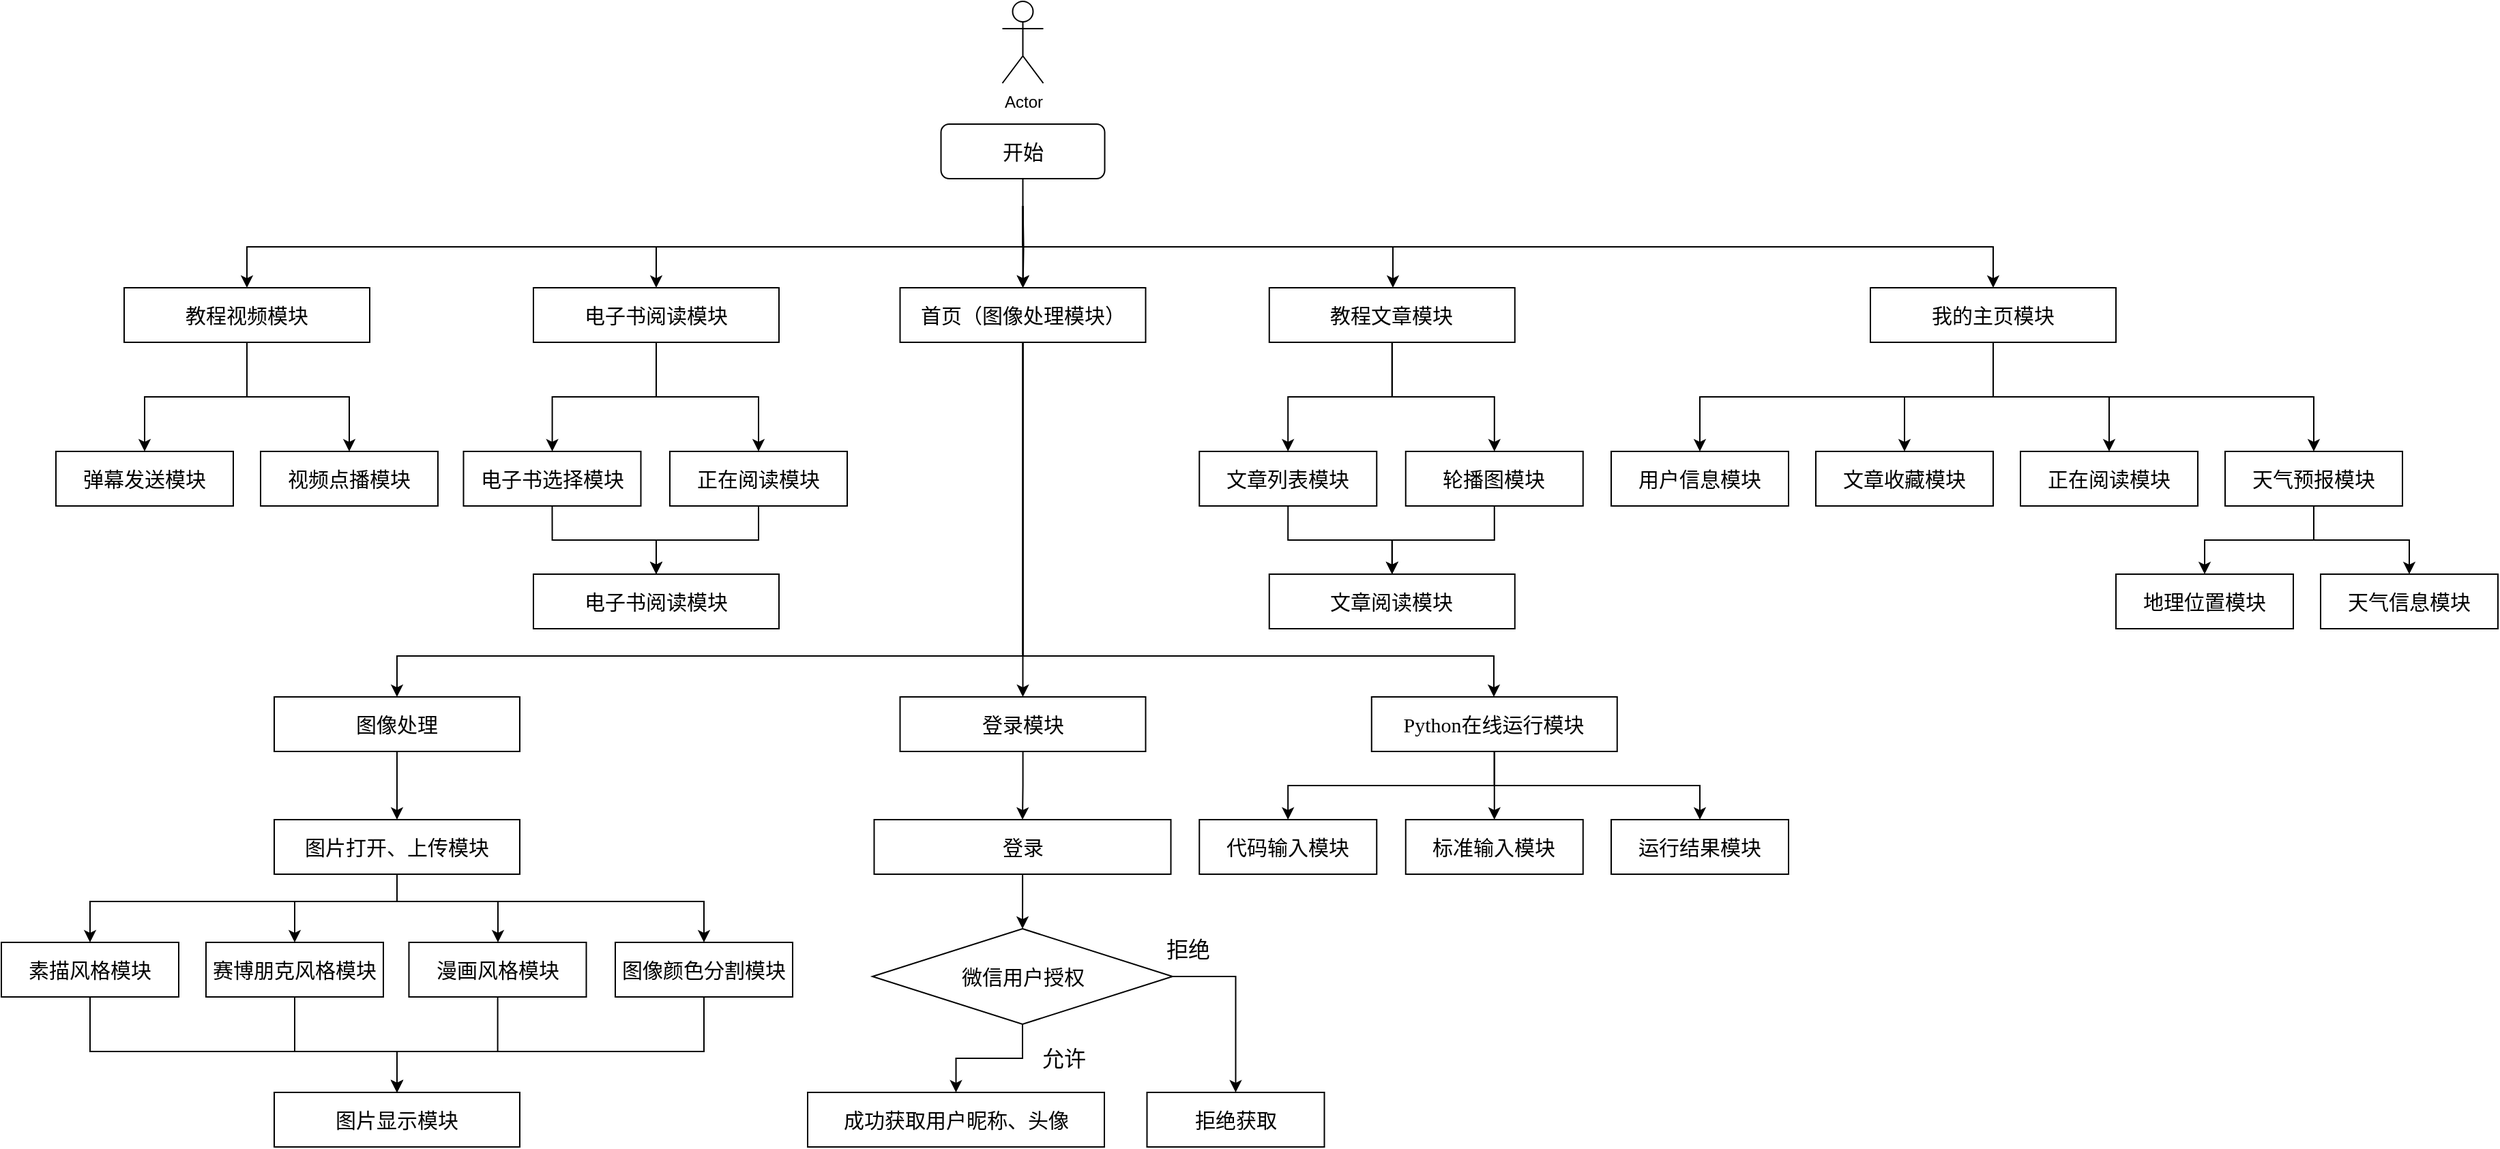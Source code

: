 <mxfile version="20.0.1" type="github">
  <diagram id="D1RPN2QE53cFAJwxmJvd" name="第 1 页">
    <mxGraphModel dx="4687" dy="1647" grid="1" gridSize="10" guides="1" tooltips="1" connect="1" arrows="1" fold="1" page="1" pageScale="1" pageWidth="2000" pageHeight="2000" math="0" shadow="0">
      <root>
        <mxCell id="0" />
        <mxCell id="1" parent="0" />
        <mxCell id="Kjfhgvf4wOYDhGiWFe_a-2" value="Actor" style="shape=umlActor;verticalLabelPosition=bottom;verticalAlign=top;html=1;" vertex="1" parent="1">
          <mxGeometry x="363.75" y="310" width="30" height="60" as="geometry" />
        </mxCell>
        <mxCell id="Kjfhgvf4wOYDhGiWFe_a-48" style="edgeStyle=orthogonalEdgeStyle;rounded=0;orthogonalLoop=1;jettySize=auto;html=1;fontFamily=Verdana;fontSize=16;" edge="1" parent="1" source="Kjfhgvf4wOYDhGiWFe_a-5" target="Kjfhgvf4wOYDhGiWFe_a-19">
          <mxGeometry relative="1" as="geometry" />
        </mxCell>
        <mxCell id="Kjfhgvf4wOYDhGiWFe_a-5" value="&lt;pre style=&quot;font-size: 15px;&quot;&gt;&lt;font face=&quot;Verdana&quot; style=&quot;font-size: 15px;&quot;&gt;开始&lt;/font&gt;&lt;/pre&gt;" style="rounded=1;whiteSpace=wrap;html=1;fontSize=15;fontStyle=0" vertex="1" parent="1">
          <mxGeometry x="318.75" y="400" width="120" height="40" as="geometry" />
        </mxCell>
        <mxCell id="Kjfhgvf4wOYDhGiWFe_a-22" value="" style="edgeStyle=orthogonalEdgeStyle;rounded=0;orthogonalLoop=1;jettySize=auto;html=1;fontFamily=Verdana;fontSize=16;" edge="1" parent="1" target="Kjfhgvf4wOYDhGiWFe_a-19">
          <mxGeometry relative="1" as="geometry">
            <mxPoint x="378.8" y="460" as="sourcePoint" />
          </mxGeometry>
        </mxCell>
        <mxCell id="Kjfhgvf4wOYDhGiWFe_a-26" style="edgeStyle=orthogonalEdgeStyle;rounded=0;orthogonalLoop=1;jettySize=auto;html=1;exitX=0.5;exitY=1;exitDx=0;exitDy=0;fontFamily=Verdana;fontSize=16;" edge="1" parent="1" target="Kjfhgvf4wOYDhGiWFe_a-24">
          <mxGeometry relative="1" as="geometry">
            <mxPoint x="378.75" y="460" as="sourcePoint" />
            <Array as="points">
              <mxPoint x="379" y="490" />
              <mxPoint x="650" y="490" />
            </Array>
          </mxGeometry>
        </mxCell>
        <mxCell id="Kjfhgvf4wOYDhGiWFe_a-28" style="edgeStyle=orthogonalEdgeStyle;rounded=0;orthogonalLoop=1;jettySize=auto;html=1;fontFamily=Verdana;fontSize=16;" edge="1" parent="1" target="Kjfhgvf4wOYDhGiWFe_a-23">
          <mxGeometry relative="1" as="geometry">
            <mxPoint x="378.8" y="460" as="sourcePoint" />
            <Array as="points">
              <mxPoint x="379" y="490" />
              <mxPoint x="110" y="490" />
            </Array>
          </mxGeometry>
        </mxCell>
        <mxCell id="Kjfhgvf4wOYDhGiWFe_a-29" style="edgeStyle=orthogonalEdgeStyle;rounded=0;orthogonalLoop=1;jettySize=auto;html=1;fontFamily=Verdana;fontSize=16;" edge="1" parent="1" target="Kjfhgvf4wOYDhGiWFe_a-25">
          <mxGeometry relative="1" as="geometry">
            <mxPoint x="378.8" y="460" as="sourcePoint" />
            <Array as="points">
              <mxPoint x="379" y="490" />
              <mxPoint x="1090" y="490" />
            </Array>
          </mxGeometry>
        </mxCell>
        <mxCell id="Kjfhgvf4wOYDhGiWFe_a-30" style="edgeStyle=orthogonalEdgeStyle;rounded=0;orthogonalLoop=1;jettySize=auto;html=1;entryX=0.5;entryY=0;entryDx=0;entryDy=0;fontFamily=Verdana;fontSize=16;" edge="1" parent="1" target="Kjfhgvf4wOYDhGiWFe_a-21">
          <mxGeometry relative="1" as="geometry">
            <mxPoint x="378.8" y="460" as="sourcePoint" />
            <Array as="points">
              <mxPoint x="379" y="490" />
              <mxPoint x="-190" y="490" />
            </Array>
          </mxGeometry>
        </mxCell>
        <mxCell id="Kjfhgvf4wOYDhGiWFe_a-54" style="edgeStyle=orthogonalEdgeStyle;rounded=0;orthogonalLoop=1;jettySize=auto;html=1;fontFamily=Verdana;fontSize=16;" edge="1" parent="1" source="Kjfhgvf4wOYDhGiWFe_a-19" target="Kjfhgvf4wOYDhGiWFe_a-33">
          <mxGeometry relative="1" as="geometry" />
        </mxCell>
        <mxCell id="Kjfhgvf4wOYDhGiWFe_a-56" style="edgeStyle=orthogonalEdgeStyle;rounded=0;orthogonalLoop=1;jettySize=auto;html=1;fontFamily=Verdana;fontSize=16;" edge="1" parent="1" source="Kjfhgvf4wOYDhGiWFe_a-19" target="Kjfhgvf4wOYDhGiWFe_a-46">
          <mxGeometry relative="1" as="geometry">
            <Array as="points">
              <mxPoint x="379" y="790" />
              <mxPoint x="724" y="790" />
            </Array>
          </mxGeometry>
        </mxCell>
        <mxCell id="Kjfhgvf4wOYDhGiWFe_a-57" style="edgeStyle=orthogonalEdgeStyle;rounded=0;orthogonalLoop=1;jettySize=auto;html=1;fontFamily=Verdana;fontSize=16;" edge="1" parent="1" source="Kjfhgvf4wOYDhGiWFe_a-19" target="Kjfhgvf4wOYDhGiWFe_a-31">
          <mxGeometry relative="1" as="geometry">
            <Array as="points">
              <mxPoint x="379" y="790" />
              <mxPoint x="-80" y="790" />
            </Array>
          </mxGeometry>
        </mxCell>
        <mxCell id="Kjfhgvf4wOYDhGiWFe_a-19" value="首页（图像处理模块）" style="rounded=0;whiteSpace=wrap;html=1;fontFamily=Verdana;fontSize=15;" vertex="1" parent="1">
          <mxGeometry x="288.75" y="520" width="180" height="40" as="geometry" />
        </mxCell>
        <mxCell id="Kjfhgvf4wOYDhGiWFe_a-59" value="" style="edgeStyle=orthogonalEdgeStyle;rounded=0;orthogonalLoop=1;jettySize=auto;html=1;fontFamily=Verdana;fontSize=16;" edge="1" parent="1" source="Kjfhgvf4wOYDhGiWFe_a-21" target="Kjfhgvf4wOYDhGiWFe_a-58">
          <mxGeometry relative="1" as="geometry" />
        </mxCell>
        <mxCell id="Kjfhgvf4wOYDhGiWFe_a-61" style="edgeStyle=orthogonalEdgeStyle;rounded=0;orthogonalLoop=1;jettySize=auto;html=1;entryX=0.5;entryY=0;entryDx=0;entryDy=0;fontFamily=Verdana;fontSize=16;" edge="1" parent="1" source="Kjfhgvf4wOYDhGiWFe_a-21" target="Kjfhgvf4wOYDhGiWFe_a-60">
          <mxGeometry relative="1" as="geometry" />
        </mxCell>
        <mxCell id="Kjfhgvf4wOYDhGiWFe_a-21" value="教程视频模块" style="rounded=0;whiteSpace=wrap;html=1;fontFamily=Verdana;fontSize=15;" vertex="1" parent="1">
          <mxGeometry x="-280" y="520" width="180" height="40" as="geometry" />
        </mxCell>
        <mxCell id="Kjfhgvf4wOYDhGiWFe_a-66" style="edgeStyle=orthogonalEdgeStyle;rounded=0;orthogonalLoop=1;jettySize=auto;html=1;fontFamily=Verdana;fontSize=16;" edge="1" parent="1" source="Kjfhgvf4wOYDhGiWFe_a-23" target="Kjfhgvf4wOYDhGiWFe_a-65">
          <mxGeometry relative="1" as="geometry" />
        </mxCell>
        <mxCell id="Kjfhgvf4wOYDhGiWFe_a-67" style="edgeStyle=orthogonalEdgeStyle;rounded=0;orthogonalLoop=1;jettySize=auto;html=1;entryX=0.5;entryY=0;entryDx=0;entryDy=0;fontFamily=Verdana;fontSize=16;" edge="1" parent="1" source="Kjfhgvf4wOYDhGiWFe_a-23" target="Kjfhgvf4wOYDhGiWFe_a-64">
          <mxGeometry relative="1" as="geometry" />
        </mxCell>
        <mxCell id="Kjfhgvf4wOYDhGiWFe_a-23" value="电子书阅读模块" style="rounded=0;whiteSpace=wrap;html=1;fontFamily=Verdana;fontSize=15;" vertex="1" parent="1">
          <mxGeometry x="20" y="520" width="180" height="40" as="geometry" />
        </mxCell>
        <mxCell id="Kjfhgvf4wOYDhGiWFe_a-85" value="" style="edgeStyle=orthogonalEdgeStyle;rounded=0;orthogonalLoop=1;jettySize=auto;html=1;fontFamily=Verdana;fontSize=16;" edge="1" parent="1" source="Kjfhgvf4wOYDhGiWFe_a-24" target="Kjfhgvf4wOYDhGiWFe_a-83">
          <mxGeometry relative="1" as="geometry" />
        </mxCell>
        <mxCell id="Kjfhgvf4wOYDhGiWFe_a-86" style="edgeStyle=orthogonalEdgeStyle;rounded=0;orthogonalLoop=1;jettySize=auto;html=1;fontFamily=Verdana;fontSize=16;" edge="1" parent="1" source="Kjfhgvf4wOYDhGiWFe_a-24" target="Kjfhgvf4wOYDhGiWFe_a-81">
          <mxGeometry relative="1" as="geometry" />
        </mxCell>
        <mxCell id="Kjfhgvf4wOYDhGiWFe_a-24" value="教程文章模块" style="rounded=0;whiteSpace=wrap;html=1;fontFamily=Verdana;fontSize=15;" vertex="1" parent="1">
          <mxGeometry x="559.38" y="520" width="180" height="40" as="geometry" />
        </mxCell>
        <mxCell id="Kjfhgvf4wOYDhGiWFe_a-89" style="edgeStyle=orthogonalEdgeStyle;rounded=0;orthogonalLoop=1;jettySize=auto;html=1;entryX=0.5;entryY=0;entryDx=0;entryDy=0;fontFamily=Verdana;fontSize=16;" edge="1" parent="1" source="Kjfhgvf4wOYDhGiWFe_a-25" target="Kjfhgvf4wOYDhGiWFe_a-87">
          <mxGeometry relative="1" as="geometry">
            <Array as="points">
              <mxPoint x="1090" y="600" />
              <mxPoint x="875" y="600" />
            </Array>
          </mxGeometry>
        </mxCell>
        <mxCell id="Kjfhgvf4wOYDhGiWFe_a-92" style="edgeStyle=orthogonalEdgeStyle;rounded=0;orthogonalLoop=1;jettySize=auto;html=1;entryX=0.5;entryY=0;entryDx=0;entryDy=0;fontFamily=Verdana;fontSize=16;" edge="1" parent="1" source="Kjfhgvf4wOYDhGiWFe_a-25" target="Kjfhgvf4wOYDhGiWFe_a-91">
          <mxGeometry relative="1" as="geometry" />
        </mxCell>
        <mxCell id="Kjfhgvf4wOYDhGiWFe_a-93" style="edgeStyle=orthogonalEdgeStyle;rounded=0;orthogonalLoop=1;jettySize=auto;html=1;fontFamily=Verdana;fontSize=16;" edge="1" parent="1" source="Kjfhgvf4wOYDhGiWFe_a-25" target="Kjfhgvf4wOYDhGiWFe_a-88">
          <mxGeometry relative="1" as="geometry" />
        </mxCell>
        <mxCell id="Kjfhgvf4wOYDhGiWFe_a-95" style="edgeStyle=orthogonalEdgeStyle;rounded=0;orthogonalLoop=1;jettySize=auto;html=1;fontFamily=Verdana;fontSize=16;" edge="1" parent="1" source="Kjfhgvf4wOYDhGiWFe_a-25" target="Kjfhgvf4wOYDhGiWFe_a-94">
          <mxGeometry relative="1" as="geometry">
            <Array as="points">
              <mxPoint x="1090" y="600" />
              <mxPoint x="1325" y="600" />
            </Array>
          </mxGeometry>
        </mxCell>
        <mxCell id="Kjfhgvf4wOYDhGiWFe_a-25" value="我的主页模块" style="rounded=0;whiteSpace=wrap;html=1;fontFamily=Verdana;fontSize=15;" vertex="1" parent="1">
          <mxGeometry x="1000" y="520" width="180" height="40" as="geometry" />
        </mxCell>
        <mxCell id="Kjfhgvf4wOYDhGiWFe_a-114" value="" style="edgeStyle=orthogonalEdgeStyle;rounded=0;orthogonalLoop=1;jettySize=auto;html=1;fontFamily=Verdana;fontSize=16;" edge="1" parent="1" source="Kjfhgvf4wOYDhGiWFe_a-31" target="Kjfhgvf4wOYDhGiWFe_a-113">
          <mxGeometry relative="1" as="geometry" />
        </mxCell>
        <mxCell id="Kjfhgvf4wOYDhGiWFe_a-31" value="图像处理" style="rounded=0;whiteSpace=wrap;html=1;fontFamily=Verdana;fontSize=15;" vertex="1" parent="1">
          <mxGeometry x="-170" y="820" width="180" height="40" as="geometry" />
        </mxCell>
        <mxCell id="Kjfhgvf4wOYDhGiWFe_a-55" style="edgeStyle=orthogonalEdgeStyle;rounded=0;orthogonalLoop=1;jettySize=auto;html=1;entryX=0.5;entryY=0;entryDx=0;entryDy=0;fontFamily=Verdana;fontSize=16;" edge="1" parent="1" source="Kjfhgvf4wOYDhGiWFe_a-33" target="Kjfhgvf4wOYDhGiWFe_a-36">
          <mxGeometry relative="1" as="geometry" />
        </mxCell>
        <mxCell id="Kjfhgvf4wOYDhGiWFe_a-33" value="登录模块" style="rounded=0;whiteSpace=wrap;html=1;fontFamily=Verdana;fontSize=15;" vertex="1" parent="1">
          <mxGeometry x="288.75" y="820" width="180" height="40" as="geometry" />
        </mxCell>
        <mxCell id="Kjfhgvf4wOYDhGiWFe_a-35" value="" style="edgeStyle=orthogonalEdgeStyle;rounded=0;orthogonalLoop=1;jettySize=auto;html=1;fontFamily=Verdana;fontSize=15;" edge="1" parent="1" source="Kjfhgvf4wOYDhGiWFe_a-36" target="Kjfhgvf4wOYDhGiWFe_a-40">
          <mxGeometry relative="1" as="geometry" />
        </mxCell>
        <mxCell id="Kjfhgvf4wOYDhGiWFe_a-36" value="登录" style="rounded=0;whiteSpace=wrap;html=1;fontFamily=Verdana;fontSize=15;" vertex="1" parent="1">
          <mxGeometry x="269.75" y="910" width="217.5" height="40" as="geometry" />
        </mxCell>
        <mxCell id="Kjfhgvf4wOYDhGiWFe_a-37" value="成功获取用户昵称、头像" style="rounded=0;whiteSpace=wrap;html=1;fontFamily=Verdana;fontSize=15;" vertex="1" parent="1">
          <mxGeometry x="221" y="1110" width="217.5" height="40" as="geometry" />
        </mxCell>
        <mxCell id="Kjfhgvf4wOYDhGiWFe_a-38" value="" style="edgeStyle=orthogonalEdgeStyle;rounded=0;orthogonalLoop=1;jettySize=auto;html=1;fontFamily=Verdana;fontSize=15;" edge="1" parent="1" source="Kjfhgvf4wOYDhGiWFe_a-40" target="Kjfhgvf4wOYDhGiWFe_a-37">
          <mxGeometry relative="1" as="geometry" />
        </mxCell>
        <mxCell id="Kjfhgvf4wOYDhGiWFe_a-39" value="" style="edgeStyle=orthogonalEdgeStyle;rounded=0;orthogonalLoop=1;jettySize=auto;html=1;fontFamily=Verdana;fontSize=16;" edge="1" parent="1" source="Kjfhgvf4wOYDhGiWFe_a-40" target="Kjfhgvf4wOYDhGiWFe_a-43">
          <mxGeometry relative="1" as="geometry">
            <Array as="points">
              <mxPoint x="534.75" y="1025" />
            </Array>
          </mxGeometry>
        </mxCell>
        <mxCell id="Kjfhgvf4wOYDhGiWFe_a-40" value="微信用户授权" style="rhombus;whiteSpace=wrap;html=1;fontFamily=Verdana;fontSize=15;" vertex="1" parent="1">
          <mxGeometry x="268.5" y="990" width="220" height="70" as="geometry" />
        </mxCell>
        <mxCell id="Kjfhgvf4wOYDhGiWFe_a-41" value="允许" style="text;html=1;strokeColor=none;fillColor=none;align=center;verticalAlign=middle;whiteSpace=wrap;rounded=0;fontFamily=Verdana;fontSize=16;" vertex="1" parent="1">
          <mxGeometry x="378.5" y="1070" width="60" height="30" as="geometry" />
        </mxCell>
        <mxCell id="Kjfhgvf4wOYDhGiWFe_a-42" value="拒绝" style="text;html=1;strokeColor=none;fillColor=none;align=center;verticalAlign=middle;whiteSpace=wrap;rounded=0;fontFamily=Verdana;fontSize=16;" vertex="1" parent="1">
          <mxGeometry x="469.75" y="990" width="60" height="30" as="geometry" />
        </mxCell>
        <mxCell id="Kjfhgvf4wOYDhGiWFe_a-43" value="拒绝获取" style="rounded=0;whiteSpace=wrap;html=1;fontFamily=Verdana;fontSize=15;" vertex="1" parent="1">
          <mxGeometry x="469.75" y="1110" width="130" height="40" as="geometry" />
        </mxCell>
        <mxCell id="Kjfhgvf4wOYDhGiWFe_a-105" style="edgeStyle=orthogonalEdgeStyle;rounded=0;orthogonalLoop=1;jettySize=auto;html=1;fontFamily=Verdana;fontSize=16;" edge="1" parent="1" source="Kjfhgvf4wOYDhGiWFe_a-46" target="Kjfhgvf4wOYDhGiWFe_a-102">
          <mxGeometry relative="1" as="geometry" />
        </mxCell>
        <mxCell id="Kjfhgvf4wOYDhGiWFe_a-106" style="edgeStyle=orthogonalEdgeStyle;rounded=0;orthogonalLoop=1;jettySize=auto;html=1;entryX=0.5;entryY=0;entryDx=0;entryDy=0;fontFamily=Verdana;fontSize=16;" edge="1" parent="1" source="Kjfhgvf4wOYDhGiWFe_a-46" target="Kjfhgvf4wOYDhGiWFe_a-103">
          <mxGeometry relative="1" as="geometry" />
        </mxCell>
        <mxCell id="Kjfhgvf4wOYDhGiWFe_a-107" style="edgeStyle=orthogonalEdgeStyle;rounded=0;orthogonalLoop=1;jettySize=auto;html=1;entryX=0.5;entryY=0;entryDx=0;entryDy=0;fontFamily=Verdana;fontSize=16;" edge="1" parent="1" source="Kjfhgvf4wOYDhGiWFe_a-46" target="Kjfhgvf4wOYDhGiWFe_a-104">
          <mxGeometry relative="1" as="geometry" />
        </mxCell>
        <mxCell id="Kjfhgvf4wOYDhGiWFe_a-46" value="Python在线运行模块" style="rounded=0;whiteSpace=wrap;html=1;fontFamily=Verdana;fontSize=15;" vertex="1" parent="1">
          <mxGeometry x="634.38" y="820" width="180" height="40" as="geometry" />
        </mxCell>
        <mxCell id="Kjfhgvf4wOYDhGiWFe_a-58" value="弹幕发送模块" style="rounded=0;whiteSpace=wrap;html=1;fontFamily=Verdana;fontSize=15;" vertex="1" parent="1">
          <mxGeometry x="-330" y="640" width="130" height="40" as="geometry" />
        </mxCell>
        <mxCell id="Kjfhgvf4wOYDhGiWFe_a-60" value="视频点播模块" style="rounded=0;whiteSpace=wrap;html=1;fontFamily=Verdana;fontSize=15;" vertex="1" parent="1">
          <mxGeometry x="-180" y="640" width="130" height="40" as="geometry" />
        </mxCell>
        <mxCell id="Kjfhgvf4wOYDhGiWFe_a-70" style="edgeStyle=orthogonalEdgeStyle;rounded=0;orthogonalLoop=1;jettySize=auto;html=1;fontFamily=Verdana;fontSize=16;exitX=0.5;exitY=1;exitDx=0;exitDy=0;" edge="1" parent="1" source="Kjfhgvf4wOYDhGiWFe_a-64" target="Kjfhgvf4wOYDhGiWFe_a-68">
          <mxGeometry relative="1" as="geometry">
            <mxPoint x="185" y="690" as="sourcePoint" />
          </mxGeometry>
        </mxCell>
        <mxCell id="Kjfhgvf4wOYDhGiWFe_a-64" value="正在阅读模块" style="rounded=0;whiteSpace=wrap;html=1;fontFamily=Verdana;fontSize=15;" vertex="1" parent="1">
          <mxGeometry x="120" y="640" width="130" height="40" as="geometry" />
        </mxCell>
        <mxCell id="Kjfhgvf4wOYDhGiWFe_a-69" value="" style="edgeStyle=orthogonalEdgeStyle;rounded=0;orthogonalLoop=1;jettySize=auto;html=1;fontFamily=Verdana;fontSize=16;exitX=0.5;exitY=1;exitDx=0;exitDy=0;" edge="1" parent="1" source="Kjfhgvf4wOYDhGiWFe_a-65" target="Kjfhgvf4wOYDhGiWFe_a-68">
          <mxGeometry relative="1" as="geometry">
            <mxPoint x="33.8" y="690" as="sourcePoint" />
          </mxGeometry>
        </mxCell>
        <mxCell id="Kjfhgvf4wOYDhGiWFe_a-65" value="电子书选择模块" style="rounded=0;whiteSpace=wrap;html=1;fontFamily=Verdana;fontSize=15;" vertex="1" parent="1">
          <mxGeometry x="-31.25" y="640" width="130" height="40" as="geometry" />
        </mxCell>
        <mxCell id="Kjfhgvf4wOYDhGiWFe_a-68" value="电子书阅读模块" style="rounded=0;whiteSpace=wrap;html=1;fontFamily=Verdana;fontSize=15;" vertex="1" parent="1">
          <mxGeometry x="20" y="730" width="180" height="40" as="geometry" />
        </mxCell>
        <mxCell id="Kjfhgvf4wOYDhGiWFe_a-80" style="edgeStyle=orthogonalEdgeStyle;rounded=0;orthogonalLoop=1;jettySize=auto;html=1;fontFamily=Verdana;fontSize=16;exitX=0.5;exitY=1;exitDx=0;exitDy=0;" edge="1" parent="1" source="Kjfhgvf4wOYDhGiWFe_a-81" target="Kjfhgvf4wOYDhGiWFe_a-84">
          <mxGeometry relative="1" as="geometry">
            <mxPoint x="724.38" y="690" as="sourcePoint" />
          </mxGeometry>
        </mxCell>
        <mxCell id="Kjfhgvf4wOYDhGiWFe_a-81" value="轮播图模块" style="rounded=0;whiteSpace=wrap;html=1;fontFamily=Verdana;fontSize=15;" vertex="1" parent="1">
          <mxGeometry x="659.38" y="640" width="130" height="40" as="geometry" />
        </mxCell>
        <mxCell id="Kjfhgvf4wOYDhGiWFe_a-82" value="" style="edgeStyle=orthogonalEdgeStyle;rounded=0;orthogonalLoop=1;jettySize=auto;html=1;fontFamily=Verdana;fontSize=16;exitX=0.5;exitY=1;exitDx=0;exitDy=0;" edge="1" parent="1" source="Kjfhgvf4wOYDhGiWFe_a-83" target="Kjfhgvf4wOYDhGiWFe_a-84">
          <mxGeometry relative="1" as="geometry">
            <mxPoint x="573.18" y="690" as="sourcePoint" />
          </mxGeometry>
        </mxCell>
        <mxCell id="Kjfhgvf4wOYDhGiWFe_a-83" value="文章列表模块" style="rounded=0;whiteSpace=wrap;html=1;fontFamily=Verdana;fontSize=15;" vertex="1" parent="1">
          <mxGeometry x="508.13" y="640" width="130" height="40" as="geometry" />
        </mxCell>
        <mxCell id="Kjfhgvf4wOYDhGiWFe_a-84" value="文章阅读模块" style="rounded=0;whiteSpace=wrap;html=1;fontFamily=Verdana;fontSize=15;" vertex="1" parent="1">
          <mxGeometry x="559.38" y="730" width="180" height="40" as="geometry" />
        </mxCell>
        <mxCell id="Kjfhgvf4wOYDhGiWFe_a-87" value="用户信息模块" style="rounded=0;whiteSpace=wrap;html=1;fontFamily=Verdana;fontSize=15;" vertex="1" parent="1">
          <mxGeometry x="810" y="640" width="130" height="40" as="geometry" />
        </mxCell>
        <mxCell id="Kjfhgvf4wOYDhGiWFe_a-88" value="正在阅读模块" style="rounded=0;whiteSpace=wrap;html=1;fontFamily=Verdana;fontSize=15;" vertex="1" parent="1">
          <mxGeometry x="1110" y="640" width="130" height="40" as="geometry" />
        </mxCell>
        <mxCell id="Kjfhgvf4wOYDhGiWFe_a-91" value="文章收藏模块" style="rounded=0;whiteSpace=wrap;html=1;fontFamily=Verdana;fontSize=15;" vertex="1" parent="1">
          <mxGeometry x="960" y="640" width="130" height="40" as="geometry" />
        </mxCell>
        <mxCell id="Kjfhgvf4wOYDhGiWFe_a-97" value="" style="edgeStyle=orthogonalEdgeStyle;rounded=0;orthogonalLoop=1;jettySize=auto;html=1;fontFamily=Verdana;fontSize=16;" edge="1" parent="1" source="Kjfhgvf4wOYDhGiWFe_a-94" target="Kjfhgvf4wOYDhGiWFe_a-96">
          <mxGeometry relative="1" as="geometry" />
        </mxCell>
        <mxCell id="Kjfhgvf4wOYDhGiWFe_a-99" style="edgeStyle=orthogonalEdgeStyle;rounded=0;orthogonalLoop=1;jettySize=auto;html=1;entryX=0.5;entryY=0;entryDx=0;entryDy=0;fontFamily=Verdana;fontSize=16;" edge="1" parent="1" source="Kjfhgvf4wOYDhGiWFe_a-94" target="Kjfhgvf4wOYDhGiWFe_a-98">
          <mxGeometry relative="1" as="geometry" />
        </mxCell>
        <mxCell id="Kjfhgvf4wOYDhGiWFe_a-94" value="天气预报模块" style="rounded=0;whiteSpace=wrap;html=1;fontFamily=Verdana;fontSize=15;" vertex="1" parent="1">
          <mxGeometry x="1260" y="640" width="130" height="40" as="geometry" />
        </mxCell>
        <mxCell id="Kjfhgvf4wOYDhGiWFe_a-96" value="地理位置模块" style="rounded=0;whiteSpace=wrap;html=1;fontFamily=Verdana;fontSize=15;" vertex="1" parent="1">
          <mxGeometry x="1180" y="730" width="130" height="40" as="geometry" />
        </mxCell>
        <mxCell id="Kjfhgvf4wOYDhGiWFe_a-98" value="天气信息模块" style="rounded=0;whiteSpace=wrap;html=1;fontFamily=Verdana;fontSize=15;" vertex="1" parent="1">
          <mxGeometry x="1330" y="730" width="130" height="40" as="geometry" />
        </mxCell>
        <mxCell id="Kjfhgvf4wOYDhGiWFe_a-102" value="代码输入模块" style="rounded=0;whiteSpace=wrap;html=1;fontFamily=Verdana;fontSize=15;" vertex="1" parent="1">
          <mxGeometry x="508.13" y="910" width="130" height="40" as="geometry" />
        </mxCell>
        <mxCell id="Kjfhgvf4wOYDhGiWFe_a-103" value="标准输入模块" style="rounded=0;whiteSpace=wrap;html=1;fontFamily=Verdana;fontSize=15;" vertex="1" parent="1">
          <mxGeometry x="659.38" y="910" width="130" height="40" as="geometry" />
        </mxCell>
        <mxCell id="Kjfhgvf4wOYDhGiWFe_a-104" value="运行结果模块" style="rounded=0;whiteSpace=wrap;html=1;fontFamily=Verdana;fontSize=15;" vertex="1" parent="1">
          <mxGeometry x="810" y="910" width="130" height="40" as="geometry" />
        </mxCell>
        <mxCell id="Kjfhgvf4wOYDhGiWFe_a-130" style="edgeStyle=orthogonalEdgeStyle;rounded=0;orthogonalLoop=1;jettySize=auto;html=1;entryX=0.5;entryY=0;entryDx=0;entryDy=0;fontFamily=Verdana;fontSize=16;" edge="1" parent="1" source="Kjfhgvf4wOYDhGiWFe_a-108" target="Kjfhgvf4wOYDhGiWFe_a-126">
          <mxGeometry relative="1" as="geometry">
            <Array as="points">
              <mxPoint x="145" y="1080" />
              <mxPoint x="-80" y="1080" />
            </Array>
          </mxGeometry>
        </mxCell>
        <mxCell id="Kjfhgvf4wOYDhGiWFe_a-108" value="图像颜色分割模块" style="rounded=0;whiteSpace=wrap;html=1;fontFamily=Verdana;fontSize=15;" vertex="1" parent="1">
          <mxGeometry x="80" y="1000" width="130" height="40" as="geometry" />
        </mxCell>
        <mxCell id="Kjfhgvf4wOYDhGiWFe_a-129" style="edgeStyle=orthogonalEdgeStyle;rounded=0;orthogonalLoop=1;jettySize=auto;html=1;entryX=0.5;entryY=0;entryDx=0;entryDy=0;fontFamily=Verdana;fontSize=16;" edge="1" parent="1" source="Kjfhgvf4wOYDhGiWFe_a-109" target="Kjfhgvf4wOYDhGiWFe_a-126">
          <mxGeometry relative="1" as="geometry">
            <Array as="points">
              <mxPoint x="-6" y="1080" />
              <mxPoint x="-80" y="1080" />
            </Array>
          </mxGeometry>
        </mxCell>
        <mxCell id="Kjfhgvf4wOYDhGiWFe_a-109" value="漫画风格模块" style="rounded=0;whiteSpace=wrap;html=1;fontFamily=Verdana;fontSize=15;" vertex="1" parent="1">
          <mxGeometry x="-71.25" y="1000" width="130" height="40" as="geometry" />
        </mxCell>
        <mxCell id="Kjfhgvf4wOYDhGiWFe_a-128" style="edgeStyle=orthogonalEdgeStyle;rounded=0;orthogonalLoop=1;jettySize=auto;html=1;entryX=0.5;entryY=0;entryDx=0;entryDy=0;fontFamily=Verdana;fontSize=16;" edge="1" parent="1" source="Kjfhgvf4wOYDhGiWFe_a-110" target="Kjfhgvf4wOYDhGiWFe_a-126">
          <mxGeometry relative="1" as="geometry">
            <Array as="points">
              <mxPoint x="-155" y="1080" />
              <mxPoint x="-80" y="1080" />
            </Array>
          </mxGeometry>
        </mxCell>
        <mxCell id="Kjfhgvf4wOYDhGiWFe_a-110" value="赛博朋克风格模块" style="rounded=0;whiteSpace=wrap;html=1;fontFamily=Verdana;fontSize=15;" vertex="1" parent="1">
          <mxGeometry x="-220" y="1000" width="130" height="40" as="geometry" />
        </mxCell>
        <mxCell id="Kjfhgvf4wOYDhGiWFe_a-127" style="edgeStyle=orthogonalEdgeStyle;rounded=0;orthogonalLoop=1;jettySize=auto;html=1;fontFamily=Verdana;fontSize=16;" edge="1" parent="1" source="Kjfhgvf4wOYDhGiWFe_a-111" target="Kjfhgvf4wOYDhGiWFe_a-126">
          <mxGeometry relative="1" as="geometry">
            <Array as="points">
              <mxPoint x="-305" y="1080" />
              <mxPoint x="-80" y="1080" />
            </Array>
          </mxGeometry>
        </mxCell>
        <mxCell id="Kjfhgvf4wOYDhGiWFe_a-111" value="素描风格模块" style="rounded=0;whiteSpace=wrap;html=1;fontFamily=Verdana;fontSize=15;" vertex="1" parent="1">
          <mxGeometry x="-370" y="1000" width="130" height="40" as="geometry" />
        </mxCell>
        <mxCell id="Kjfhgvf4wOYDhGiWFe_a-122" style="edgeStyle=orthogonalEdgeStyle;rounded=0;orthogonalLoop=1;jettySize=auto;html=1;entryX=0.5;entryY=0;entryDx=0;entryDy=0;fontFamily=Verdana;fontSize=16;" edge="1" parent="1" source="Kjfhgvf4wOYDhGiWFe_a-113" target="Kjfhgvf4wOYDhGiWFe_a-110">
          <mxGeometry relative="1" as="geometry">
            <Array as="points">
              <mxPoint x="-80" y="970" />
              <mxPoint x="-155" y="970" />
            </Array>
          </mxGeometry>
        </mxCell>
        <mxCell id="Kjfhgvf4wOYDhGiWFe_a-123" style="edgeStyle=orthogonalEdgeStyle;rounded=0;orthogonalLoop=1;jettySize=auto;html=1;fontFamily=Verdana;fontSize=16;" edge="1" parent="1" source="Kjfhgvf4wOYDhGiWFe_a-113" target="Kjfhgvf4wOYDhGiWFe_a-109">
          <mxGeometry relative="1" as="geometry">
            <Array as="points">
              <mxPoint x="-80" y="970" />
              <mxPoint x="-6" y="970" />
            </Array>
          </mxGeometry>
        </mxCell>
        <mxCell id="Kjfhgvf4wOYDhGiWFe_a-124" style="edgeStyle=orthogonalEdgeStyle;rounded=0;orthogonalLoop=1;jettySize=auto;html=1;fontFamily=Verdana;fontSize=16;" edge="1" parent="1" source="Kjfhgvf4wOYDhGiWFe_a-113" target="Kjfhgvf4wOYDhGiWFe_a-108">
          <mxGeometry relative="1" as="geometry">
            <Array as="points">
              <mxPoint x="-80" y="970" />
              <mxPoint x="145" y="970" />
            </Array>
          </mxGeometry>
        </mxCell>
        <mxCell id="Kjfhgvf4wOYDhGiWFe_a-125" style="edgeStyle=orthogonalEdgeStyle;rounded=0;orthogonalLoop=1;jettySize=auto;html=1;fontFamily=Verdana;fontSize=16;" edge="1" parent="1" source="Kjfhgvf4wOYDhGiWFe_a-113" target="Kjfhgvf4wOYDhGiWFe_a-111">
          <mxGeometry relative="1" as="geometry">
            <Array as="points">
              <mxPoint x="-80" y="970" />
              <mxPoint x="-305" y="970" />
            </Array>
          </mxGeometry>
        </mxCell>
        <mxCell id="Kjfhgvf4wOYDhGiWFe_a-113" value="图片打开、上传模块" style="rounded=0;whiteSpace=wrap;html=1;fontFamily=Verdana;fontSize=15;" vertex="1" parent="1">
          <mxGeometry x="-170" y="910" width="180" height="40" as="geometry" />
        </mxCell>
        <mxCell id="Kjfhgvf4wOYDhGiWFe_a-126" value="图片显示模块" style="rounded=0;whiteSpace=wrap;html=1;fontFamily=Verdana;fontSize=15;" vertex="1" parent="1">
          <mxGeometry x="-170" y="1110" width="180" height="40" as="geometry" />
        </mxCell>
      </root>
    </mxGraphModel>
  </diagram>
</mxfile>
